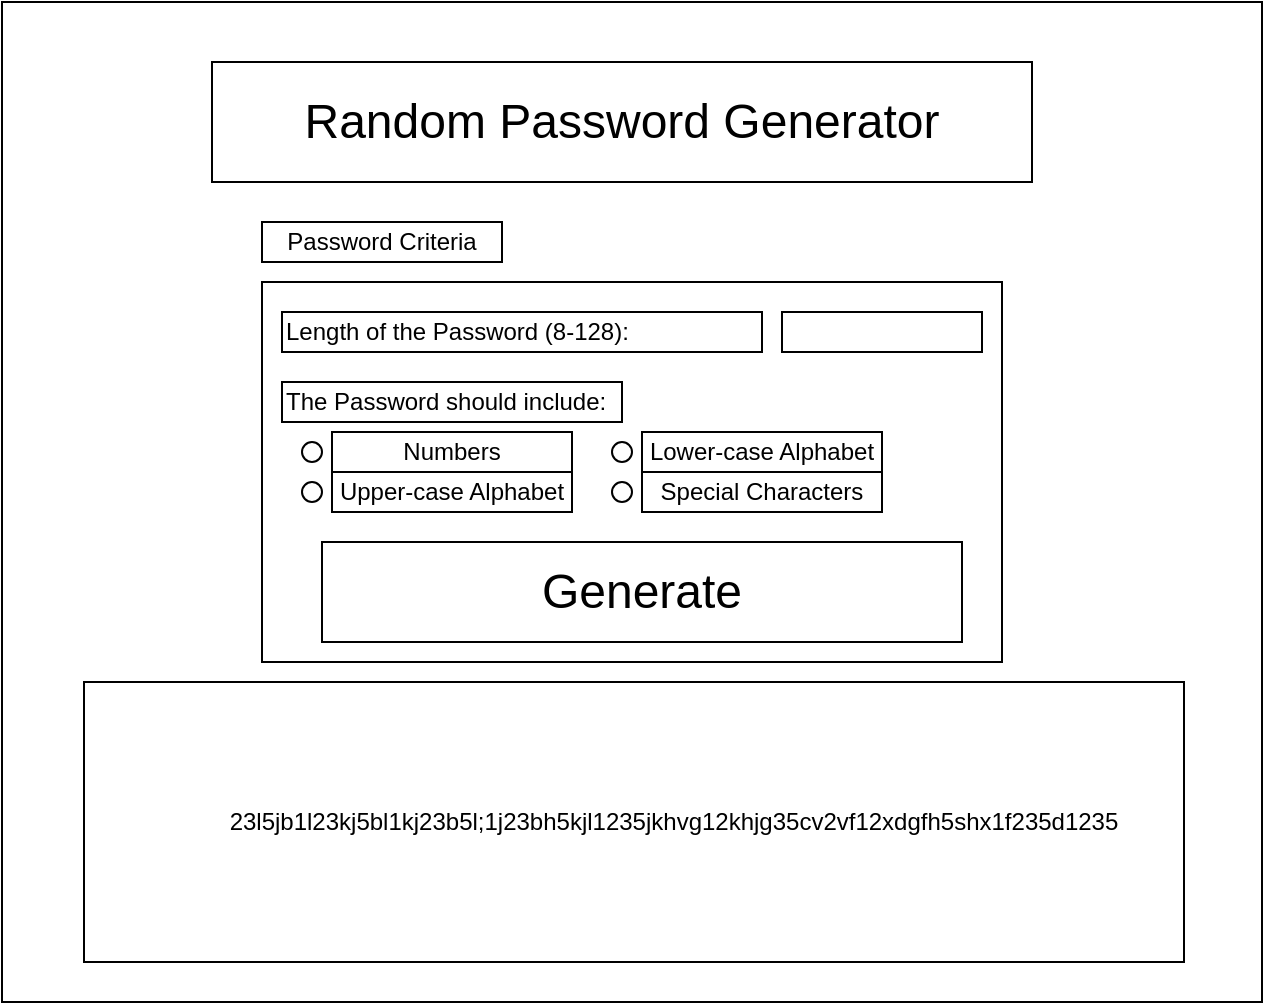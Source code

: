 <mxfile version="21.0.6" type="device"><diagram name="Page-1" id="EERZa8Z_dlQIUWOF2L3a"><mxGraphModel dx="739" dy="746" grid="1" gridSize="10" guides="1" tooltips="1" connect="1" arrows="1" fold="1" page="1" pageScale="1" pageWidth="850" pageHeight="1100" math="0" shadow="0"><root><mxCell id="0"/><mxCell id="1" parent="0"/><mxCell id="Q-XUtc-shPL4PKahM4M2-1" value="" style="rounded=0;whiteSpace=wrap;html=1;" vertex="1" parent="1"><mxGeometry x="120" y="160" width="630" height="500" as="geometry"/></mxCell><mxCell id="Q-XUtc-shPL4PKahM4M2-2" value="&lt;font style=&quot;font-size: 24px;&quot;&gt;Random Password Generator&lt;/font&gt;" style="rounded=0;whiteSpace=wrap;html=1;" vertex="1" parent="1"><mxGeometry x="225" y="190" width="410" height="60" as="geometry"/></mxCell><mxCell id="Q-XUtc-shPL4PKahM4M2-3" value="Password Criteria" style="rounded=0;whiteSpace=wrap;html=1;" vertex="1" parent="1"><mxGeometry x="250" y="270" width="120" height="20" as="geometry"/></mxCell><mxCell id="Q-XUtc-shPL4PKahM4M2-4" value="" style="rounded=0;whiteSpace=wrap;html=1;align=left;" vertex="1" parent="1"><mxGeometry x="250" y="300" width="370" height="190" as="geometry"/></mxCell><mxCell id="Q-XUtc-shPL4PKahM4M2-5" value="" style="rounded=0;whiteSpace=wrap;html=1;" vertex="1" parent="1"><mxGeometry x="510" y="315" width="100" height="20" as="geometry"/></mxCell><mxCell id="Q-XUtc-shPL4PKahM4M2-6" value="Length of the Password (8-128):&amp;nbsp;" style="rounded=0;whiteSpace=wrap;html=1;align=left;" vertex="1" parent="1"><mxGeometry x="260" y="315" width="240" height="20" as="geometry"/></mxCell><mxCell id="Q-XUtc-shPL4PKahM4M2-7" value="The Password should include:" style="rounded=0;whiteSpace=wrap;html=1;align=left;" vertex="1" parent="1"><mxGeometry x="260" y="350" width="170" height="20" as="geometry"/></mxCell><mxCell id="Q-XUtc-shPL4PKahM4M2-8" value="Lower-case Alphabet" style="rounded=0;whiteSpace=wrap;html=1;" vertex="1" parent="1"><mxGeometry x="440" y="375" width="120" height="20" as="geometry"/></mxCell><mxCell id="Q-XUtc-shPL4PKahM4M2-9" value="Upper-case Alphabet" style="rounded=0;whiteSpace=wrap;html=1;" vertex="1" parent="1"><mxGeometry x="285" y="395" width="120" height="20" as="geometry"/></mxCell><mxCell id="Q-XUtc-shPL4PKahM4M2-11" value="Numbers" style="rounded=0;whiteSpace=wrap;html=1;" vertex="1" parent="1"><mxGeometry x="285" y="375" width="120" height="20" as="geometry"/></mxCell><mxCell id="Q-XUtc-shPL4PKahM4M2-12" value="Special Characters" style="rounded=0;whiteSpace=wrap;html=1;" vertex="1" parent="1"><mxGeometry x="440" y="395" width="120" height="20" as="geometry"/></mxCell><mxCell id="Q-XUtc-shPL4PKahM4M2-13" value="" style="ellipse;whiteSpace=wrap;html=1;aspect=fixed;" vertex="1" parent="1"><mxGeometry x="270" y="380" width="10" height="10" as="geometry"/></mxCell><mxCell id="Q-XUtc-shPL4PKahM4M2-14" value="" style="ellipse;whiteSpace=wrap;html=1;aspect=fixed;" vertex="1" parent="1"><mxGeometry x="270" y="400" width="10" height="10" as="geometry"/></mxCell><mxCell id="Q-XUtc-shPL4PKahM4M2-15" value="" style="ellipse;whiteSpace=wrap;html=1;aspect=fixed;" vertex="1" parent="1"><mxGeometry x="425" y="380" width="10" height="10" as="geometry"/></mxCell><mxCell id="Q-XUtc-shPL4PKahM4M2-16" value="" style="ellipse;whiteSpace=wrap;html=1;aspect=fixed;" vertex="1" parent="1"><mxGeometry x="425" y="400" width="10" height="10" as="geometry"/></mxCell><mxCell id="Q-XUtc-shPL4PKahM4M2-18" value="&lt;font style=&quot;font-size: 24px;&quot;&gt;Generate&lt;/font&gt;" style="rounded=0;whiteSpace=wrap;html=1;" vertex="1" parent="1"><mxGeometry x="280" y="430" width="320" height="50" as="geometry"/></mxCell><mxCell id="Q-XUtc-shPL4PKahM4M2-19" value="&lt;blockquote style=&quot;margin: 0 0 0 40px; border: none; padding: 0px;&quot;&gt;&lt;div style=&quot;text-align: justify;&quot;&gt;&lt;span style=&quot;background-color: initial;&quot;&gt;23l5jb1l23kj5bl1kj23b5l;1j23bh5kjl1235jkhvg12khjg35cv2vf12xdgfh5shx1f235d1235&lt;/span&gt;&lt;/div&gt;&lt;/blockquote&gt;" style="rounded=0;whiteSpace=wrap;html=1;" vertex="1" parent="1"><mxGeometry x="161" y="500" width="550" height="140" as="geometry"/></mxCell></root></mxGraphModel></diagram></mxfile>